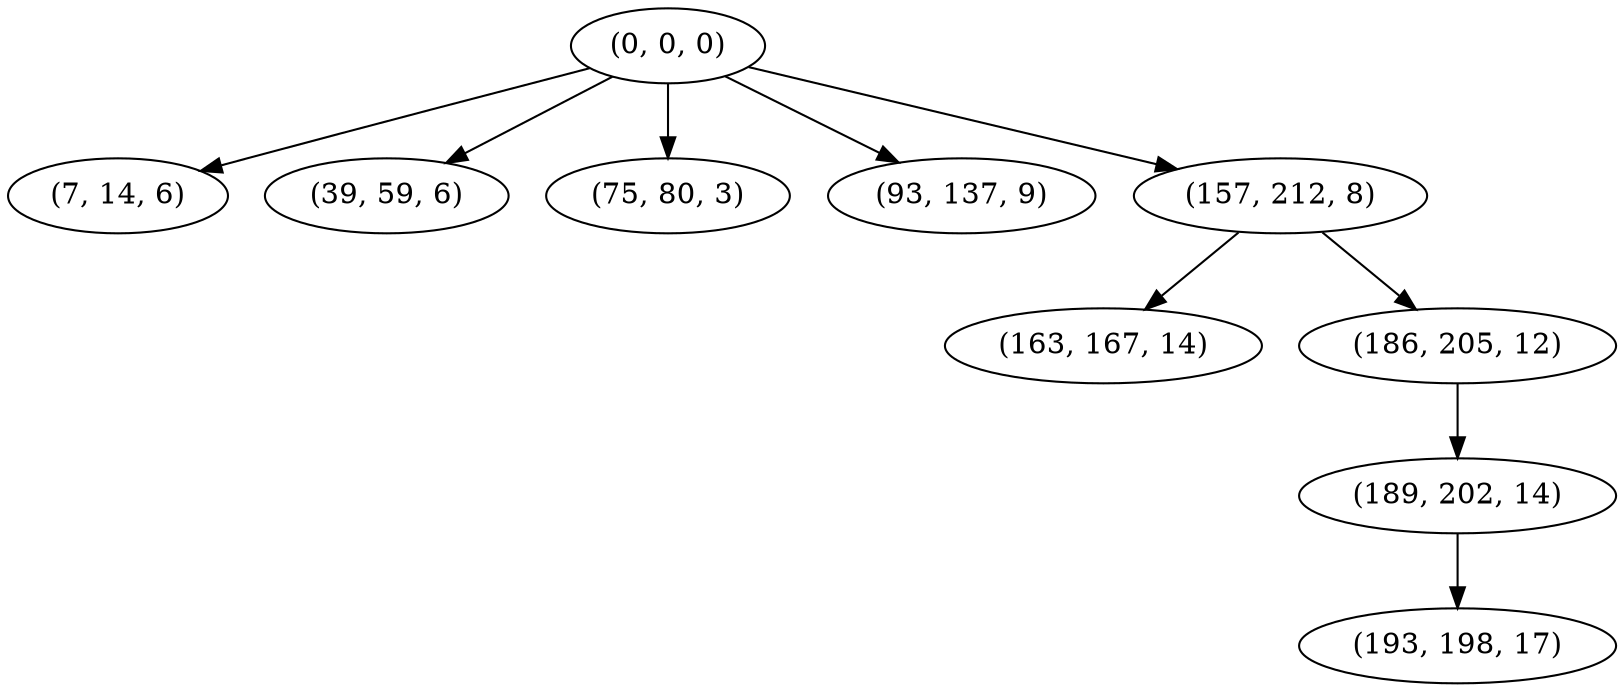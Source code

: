 digraph tree {
    "(0, 0, 0)";
    "(7, 14, 6)";
    "(39, 59, 6)";
    "(75, 80, 3)";
    "(93, 137, 9)";
    "(157, 212, 8)";
    "(163, 167, 14)";
    "(186, 205, 12)";
    "(189, 202, 14)";
    "(193, 198, 17)";
    "(0, 0, 0)" -> "(7, 14, 6)";
    "(0, 0, 0)" -> "(39, 59, 6)";
    "(0, 0, 0)" -> "(75, 80, 3)";
    "(0, 0, 0)" -> "(93, 137, 9)";
    "(0, 0, 0)" -> "(157, 212, 8)";
    "(157, 212, 8)" -> "(163, 167, 14)";
    "(157, 212, 8)" -> "(186, 205, 12)";
    "(186, 205, 12)" -> "(189, 202, 14)";
    "(189, 202, 14)" -> "(193, 198, 17)";
}
